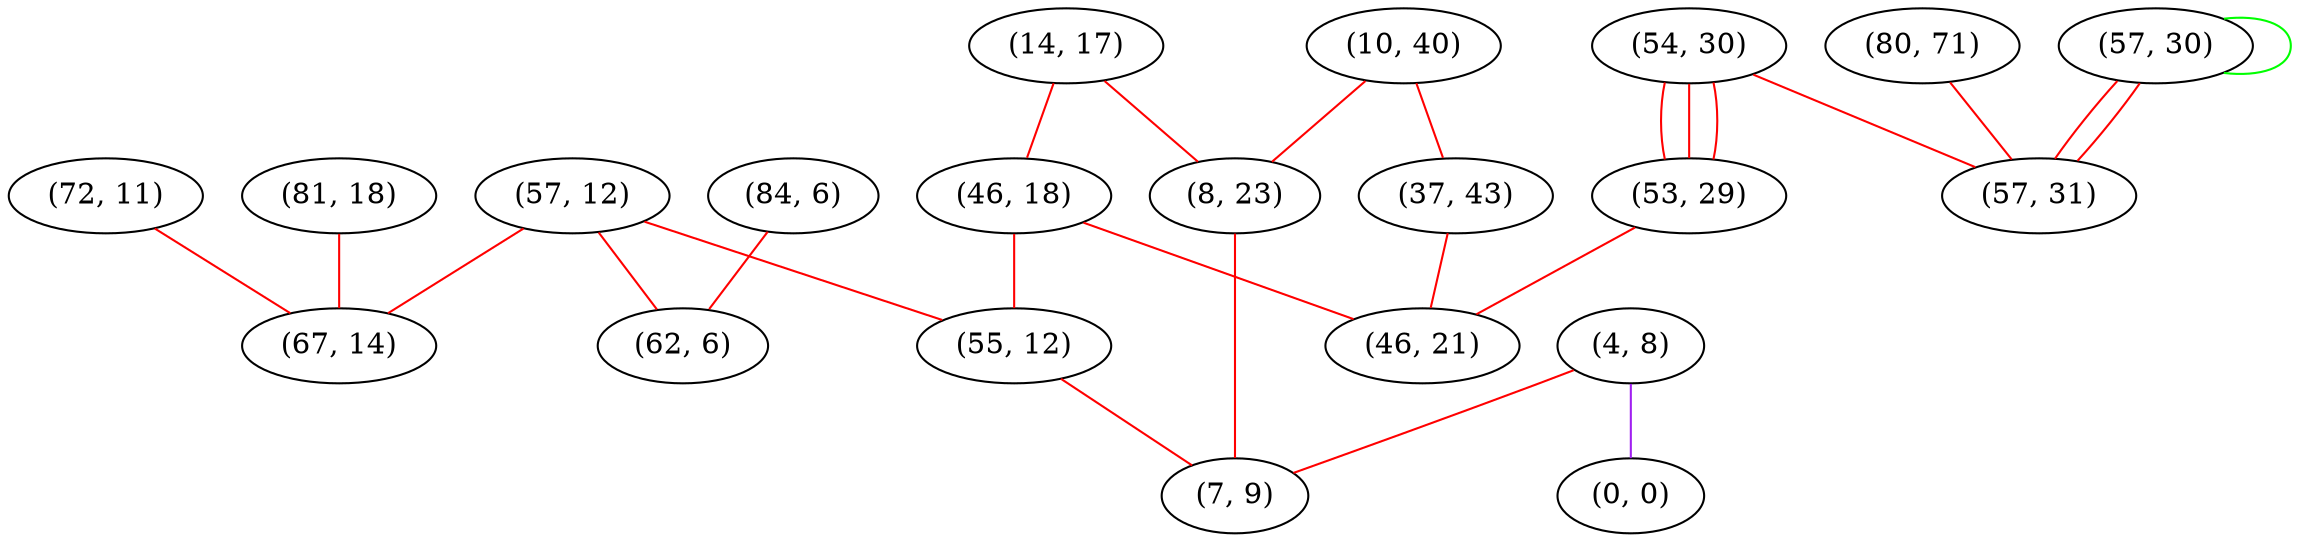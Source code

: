 graph "" {
"(81, 18)";
"(10, 40)";
"(14, 17)";
"(46, 18)";
"(57, 30)";
"(8, 23)";
"(37, 43)";
"(54, 30)";
"(72, 11)";
"(4, 8)";
"(80, 71)";
"(53, 29)";
"(57, 12)";
"(57, 31)";
"(0, 0)";
"(84, 6)";
"(46, 21)";
"(55, 12)";
"(62, 6)";
"(67, 14)";
"(7, 9)";
"(81, 18)" -- "(67, 14)"  [color=red, key=0, weight=1];
"(10, 40)" -- "(8, 23)"  [color=red, key=0, weight=1];
"(10, 40)" -- "(37, 43)"  [color=red, key=0, weight=1];
"(14, 17)" -- "(46, 18)"  [color=red, key=0, weight=1];
"(14, 17)" -- "(8, 23)"  [color=red, key=0, weight=1];
"(46, 18)" -- "(55, 12)"  [color=red, key=0, weight=1];
"(46, 18)" -- "(46, 21)"  [color=red, key=0, weight=1];
"(57, 30)" -- "(57, 30)"  [color=green, key=0, weight=2];
"(57, 30)" -- "(57, 31)"  [color=red, key=0, weight=1];
"(57, 30)" -- "(57, 31)"  [color=red, key=1, weight=1];
"(8, 23)" -- "(7, 9)"  [color=red, key=0, weight=1];
"(37, 43)" -- "(46, 21)"  [color=red, key=0, weight=1];
"(54, 30)" -- "(53, 29)"  [color=red, key=0, weight=1];
"(54, 30)" -- "(53, 29)"  [color=red, key=1, weight=1];
"(54, 30)" -- "(53, 29)"  [color=red, key=2, weight=1];
"(54, 30)" -- "(57, 31)"  [color=red, key=0, weight=1];
"(72, 11)" -- "(67, 14)"  [color=red, key=0, weight=1];
"(4, 8)" -- "(0, 0)"  [color=purple, key=0, weight=4];
"(4, 8)" -- "(7, 9)"  [color=red, key=0, weight=1];
"(80, 71)" -- "(57, 31)"  [color=red, key=0, weight=1];
"(53, 29)" -- "(46, 21)"  [color=red, key=0, weight=1];
"(57, 12)" -- "(55, 12)"  [color=red, key=0, weight=1];
"(57, 12)" -- "(67, 14)"  [color=red, key=0, weight=1];
"(57, 12)" -- "(62, 6)"  [color=red, key=0, weight=1];
"(84, 6)" -- "(62, 6)"  [color=red, key=0, weight=1];
"(55, 12)" -- "(7, 9)"  [color=red, key=0, weight=1];
}
